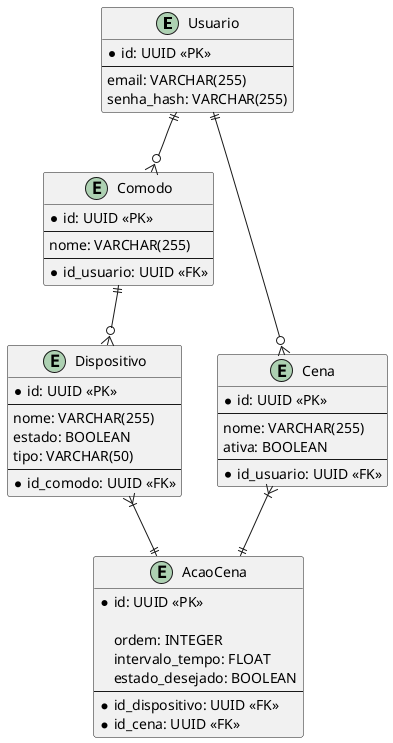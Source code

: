 @startuml
entity Usuario {
  *id: UUID <<PK>>
  --
  email: VARCHAR(255)
  senha_hash: VARCHAR(255)
}

entity Comodo {
  *id: UUID <<PK>>
  --
  nome: VARCHAR(255)
  --
  *id_usuario: UUID <<FK>>
}

entity Dispositivo {
  *id: UUID <<PK>>
  --
  nome: VARCHAR(255)
  estado: BOOLEAN
  tipo: VARCHAR(50)
  --
  *id_comodo: UUID <<FK>>
}

entity Cena {
  *id: UUID <<PK>>
  --
  nome: VARCHAR(255)
  ativa: BOOLEAN
  --
  *id_usuario: UUID <<FK>>
}

entity AcaoCena {
  *id: UUID <<PK>>
     
  ordem: INTEGER
  intervalo_tempo: FLOAT
  estado_desejado: BOOLEAN
  --
  *id_dispositivo: UUID <<FK>>
  *id_cena: UUID <<FK>>
}

Usuario ||--o{ Comodo
Comodo ||--o{ Dispositivo
Usuario ||--o{ Cena
Cena }|--|| AcaoCena
Dispositivo }|--|| AcaoCena
@enduml